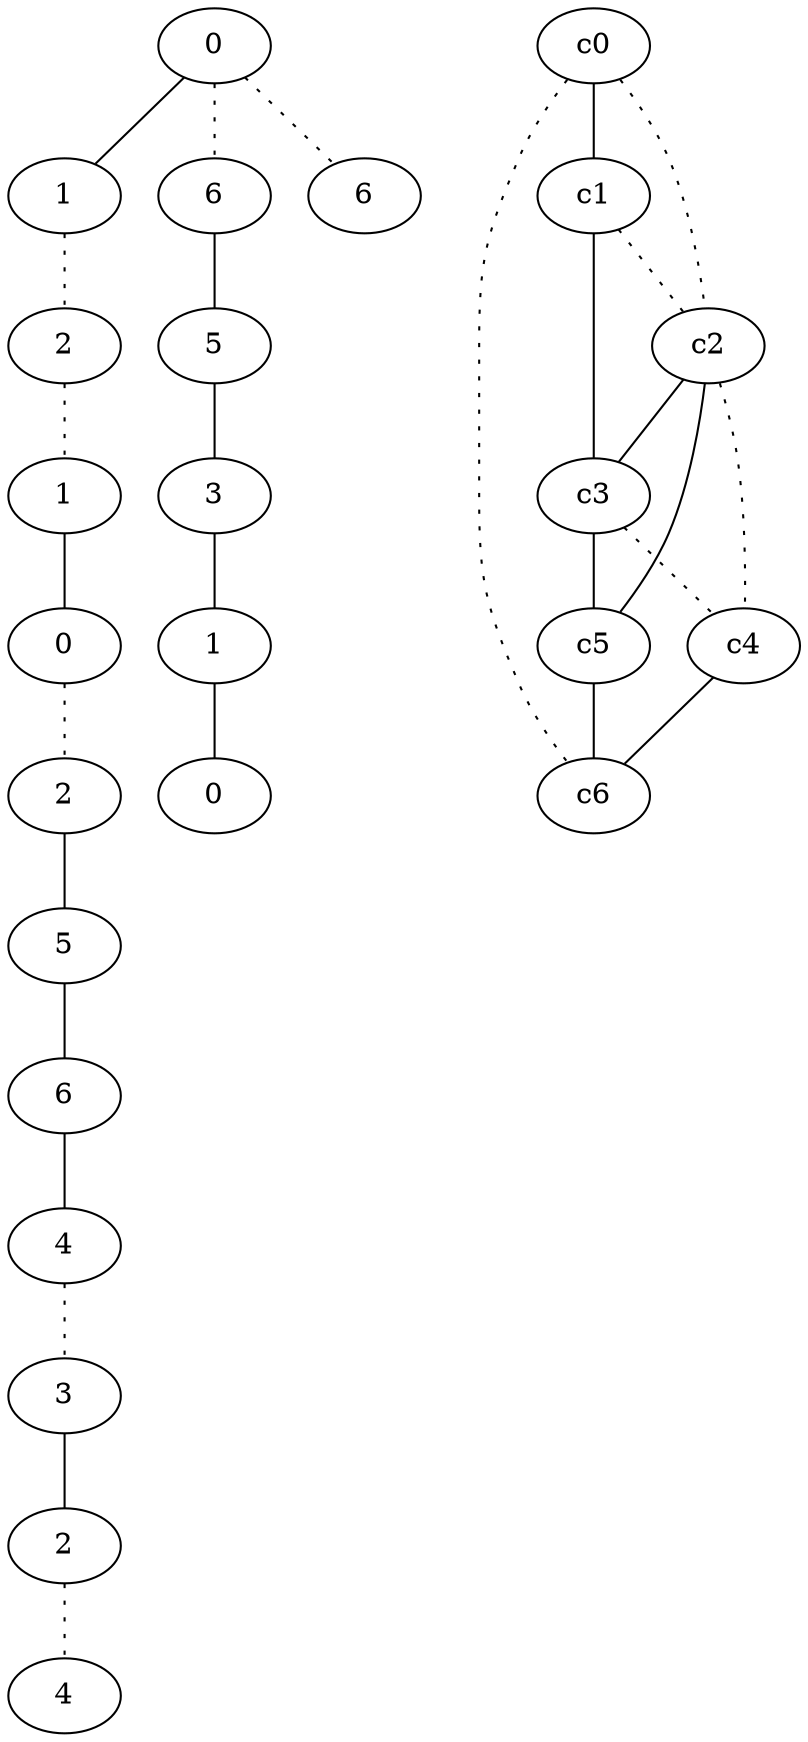 graph {
a0[label=0];
a1[label=1];
a2[label=2];
a3[label=1];
a4[label=0];
a5[label=2];
a6[label=5];
a7[label=6];
a8[label=4];
a9[label=3];
a10[label=2];
a11[label=4];
a12[label=6];
a13[label=5];
a14[label=3];
a15[label=1];
a16[label=0];
a17[label=6];
a0 -- a1;
a0 -- a12 [style=dotted];
a0 -- a17 [style=dotted];
a1 -- a2 [style=dotted];
a2 -- a3 [style=dotted];
a3 -- a4;
a4 -- a5 [style=dotted];
a5 -- a6;
a6 -- a7;
a7 -- a8;
a8 -- a9 [style=dotted];
a9 -- a10;
a10 -- a11 [style=dotted];
a12 -- a13;
a13 -- a14;
a14 -- a15;
a15 -- a16;
c0 -- c1;
c0 -- c2 [style=dotted];
c0 -- c6 [style=dotted];
c1 -- c2 [style=dotted];
c1 -- c3;
c2 -- c3;
c2 -- c4 [style=dotted];
c2 -- c5;
c3 -- c4 [style=dotted];
c3 -- c5;
c4 -- c6;
c5 -- c6;
}
